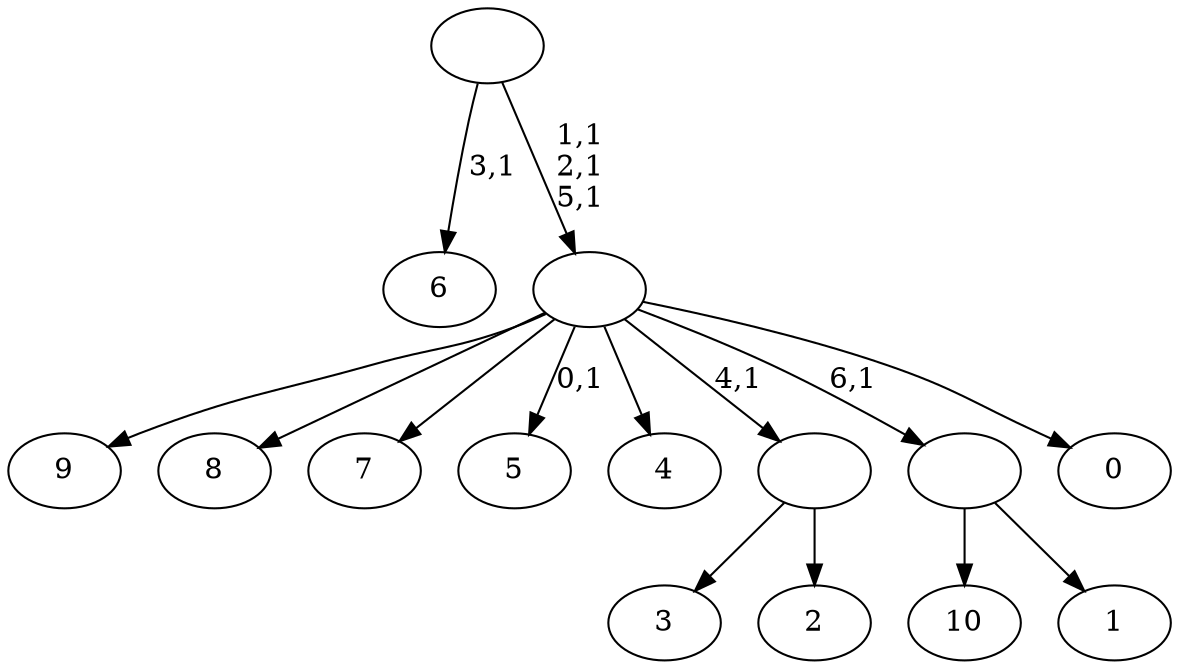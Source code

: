 digraph T {
	18 [label="10"]
	17 [label="9"]
	16 [label="8"]
	15 [label="7"]
	14 [label="6"]
	12 [label="5"]
	10 [label="4"]
	9 [label="3"]
	8 [label="2"]
	7 [label=""]
	6 [label="1"]
	5 [label=""]
	4 [label="0"]
	3 [label=""]
	0 [label=""]
	7 -> 9 [label=""]
	7 -> 8 [label=""]
	5 -> 18 [label=""]
	5 -> 6 [label=""]
	3 -> 12 [label="0,1"]
	3 -> 17 [label=""]
	3 -> 16 [label=""]
	3 -> 15 [label=""]
	3 -> 10 [label=""]
	3 -> 7 [label="4,1"]
	3 -> 5 [label="6,1"]
	3 -> 4 [label=""]
	0 -> 3 [label="1,1\n2,1\n5,1"]
	0 -> 14 [label="3,1"]
}
